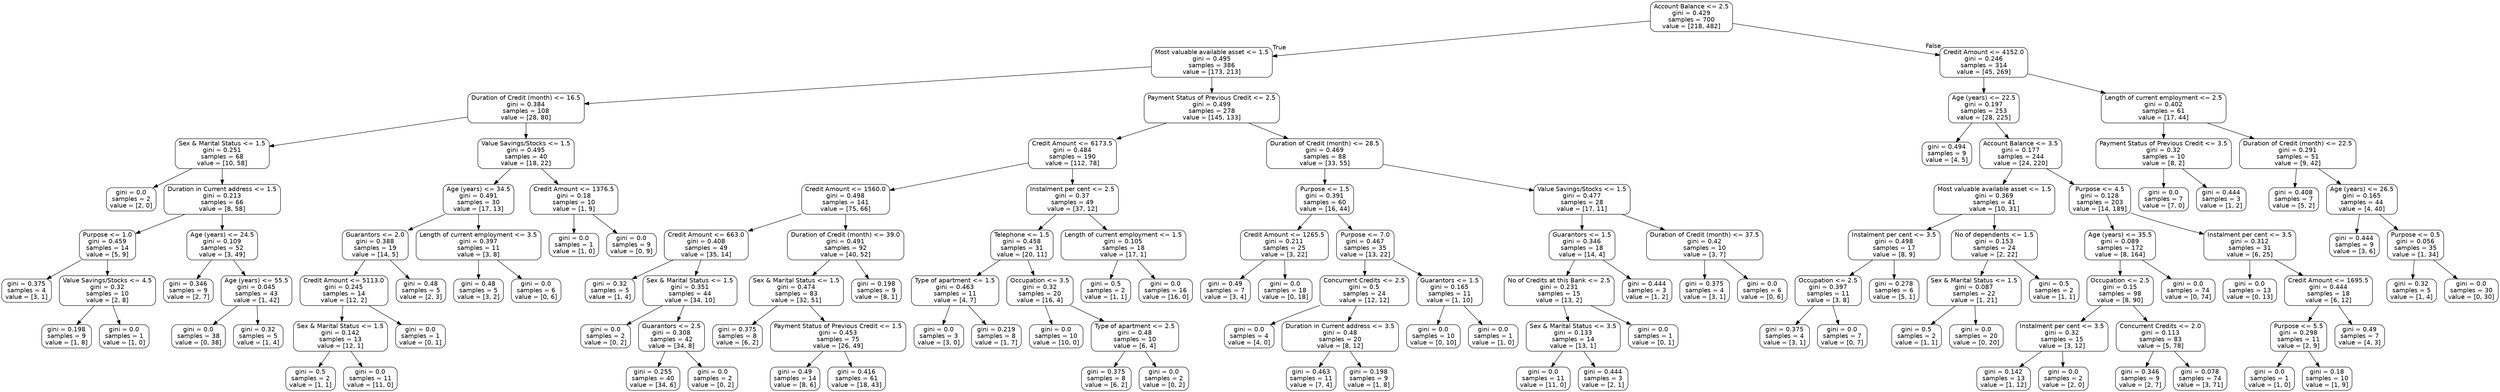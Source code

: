 digraph Tree {
node [shape=box, style="rounded", color="black", fontname=helvetica] ;
edge [fontname=helvetica] ;
0 [label="Account Balance <= 2.5\ngini = 0.429\nsamples = 700\nvalue = [218, 482]"] ;
1 [label="Most valuable available asset <= 1.5\ngini = 0.495\nsamples = 386\nvalue = [173, 213]"] ;
0 -> 1 [labeldistance=2.5, labelangle=45, headlabel="True"] ;
2 [label="Duration of Credit (month) <= 16.5\ngini = 0.384\nsamples = 108\nvalue = [28, 80]"] ;
1 -> 2 ;
3 [label="Sex & Marital Status <= 1.5\ngini = 0.251\nsamples = 68\nvalue = [10, 58]"] ;
2 -> 3 ;
4 [label="gini = 0.0\nsamples = 2\nvalue = [2, 0]"] ;
3 -> 4 ;
5 [label="Duration in Current address <= 1.5\ngini = 0.213\nsamples = 66\nvalue = [8, 58]"] ;
3 -> 5 ;
6 [label="Purpose <= 1.0\ngini = 0.459\nsamples = 14\nvalue = [5, 9]"] ;
5 -> 6 ;
7 [label="gini = 0.375\nsamples = 4\nvalue = [3, 1]"] ;
6 -> 7 ;
8 [label="Value Savings/Stocks <= 4.5\ngini = 0.32\nsamples = 10\nvalue = [2, 8]"] ;
6 -> 8 ;
9 [label="gini = 0.198\nsamples = 9\nvalue = [1, 8]"] ;
8 -> 9 ;
10 [label="gini = 0.0\nsamples = 1\nvalue = [1, 0]"] ;
8 -> 10 ;
11 [label="Age (years) <= 24.5\ngini = 0.109\nsamples = 52\nvalue = [3, 49]"] ;
5 -> 11 ;
12 [label="gini = 0.346\nsamples = 9\nvalue = [2, 7]"] ;
11 -> 12 ;
13 [label="Age (years) <= 55.5\ngini = 0.045\nsamples = 43\nvalue = [1, 42]"] ;
11 -> 13 ;
14 [label="gini = 0.0\nsamples = 38\nvalue = [0, 38]"] ;
13 -> 14 ;
15 [label="gini = 0.32\nsamples = 5\nvalue = [1, 4]"] ;
13 -> 15 ;
16 [label="Value Savings/Stocks <= 1.5\ngini = 0.495\nsamples = 40\nvalue = [18, 22]"] ;
2 -> 16 ;
17 [label="Age (years) <= 34.5\ngini = 0.491\nsamples = 30\nvalue = [17, 13]"] ;
16 -> 17 ;
18 [label="Guarantors <= 2.0\ngini = 0.388\nsamples = 19\nvalue = [14, 5]"] ;
17 -> 18 ;
19 [label="Credit Amount <= 5113.0\ngini = 0.245\nsamples = 14\nvalue = [12, 2]"] ;
18 -> 19 ;
20 [label="Sex & Marital Status <= 1.5\ngini = 0.142\nsamples = 13\nvalue = [12, 1]"] ;
19 -> 20 ;
21 [label="gini = 0.5\nsamples = 2\nvalue = [1, 1]"] ;
20 -> 21 ;
22 [label="gini = 0.0\nsamples = 11\nvalue = [11, 0]"] ;
20 -> 22 ;
23 [label="gini = 0.0\nsamples = 1\nvalue = [0, 1]"] ;
19 -> 23 ;
24 [label="gini = 0.48\nsamples = 5\nvalue = [2, 3]"] ;
18 -> 24 ;
25 [label="Length of current employment <= 3.5\ngini = 0.397\nsamples = 11\nvalue = [3, 8]"] ;
17 -> 25 ;
26 [label="gini = 0.48\nsamples = 5\nvalue = [3, 2]"] ;
25 -> 26 ;
27 [label="gini = 0.0\nsamples = 6\nvalue = [0, 6]"] ;
25 -> 27 ;
28 [label="Credit Amount <= 1376.5\ngini = 0.18\nsamples = 10\nvalue = [1, 9]"] ;
16 -> 28 ;
29 [label="gini = 0.0\nsamples = 1\nvalue = [1, 0]"] ;
28 -> 29 ;
30 [label="gini = 0.0\nsamples = 9\nvalue = [0, 9]"] ;
28 -> 30 ;
31 [label="Payment Status of Previous Credit <= 2.5\ngini = 0.499\nsamples = 278\nvalue = [145, 133]"] ;
1 -> 31 ;
32 [label="Credit Amount <= 6173.5\ngini = 0.484\nsamples = 190\nvalue = [112, 78]"] ;
31 -> 32 ;
33 [label="Credit Amount <= 1560.0\ngini = 0.498\nsamples = 141\nvalue = [75, 66]"] ;
32 -> 33 ;
34 [label="Credit Amount <= 663.0\ngini = 0.408\nsamples = 49\nvalue = [35, 14]"] ;
33 -> 34 ;
35 [label="gini = 0.32\nsamples = 5\nvalue = [1, 4]"] ;
34 -> 35 ;
36 [label="Sex & Marital Status <= 1.5\ngini = 0.351\nsamples = 44\nvalue = [34, 10]"] ;
34 -> 36 ;
37 [label="gini = 0.0\nsamples = 2\nvalue = [0, 2]"] ;
36 -> 37 ;
38 [label="Guarantors <= 2.5\ngini = 0.308\nsamples = 42\nvalue = [34, 8]"] ;
36 -> 38 ;
39 [label="gini = 0.255\nsamples = 40\nvalue = [34, 6]"] ;
38 -> 39 ;
40 [label="gini = 0.0\nsamples = 2\nvalue = [0, 2]"] ;
38 -> 40 ;
41 [label="Duration of Credit (month) <= 39.0\ngini = 0.491\nsamples = 92\nvalue = [40, 52]"] ;
33 -> 41 ;
42 [label="Sex & Marital Status <= 1.5\ngini = 0.474\nsamples = 83\nvalue = [32, 51]"] ;
41 -> 42 ;
43 [label="gini = 0.375\nsamples = 8\nvalue = [6, 2]"] ;
42 -> 43 ;
44 [label="Payment Status of Previous Credit <= 1.5\ngini = 0.453\nsamples = 75\nvalue = [26, 49]"] ;
42 -> 44 ;
45 [label="gini = 0.49\nsamples = 14\nvalue = [8, 6]"] ;
44 -> 45 ;
46 [label="gini = 0.416\nsamples = 61\nvalue = [18, 43]"] ;
44 -> 46 ;
47 [label="gini = 0.198\nsamples = 9\nvalue = [8, 1]"] ;
41 -> 47 ;
48 [label="Instalment per cent <= 2.5\ngini = 0.37\nsamples = 49\nvalue = [37, 12]"] ;
32 -> 48 ;
49 [label="Telephone <= 1.5\ngini = 0.458\nsamples = 31\nvalue = [20, 11]"] ;
48 -> 49 ;
50 [label="Type of apartment <= 1.5\ngini = 0.463\nsamples = 11\nvalue = [4, 7]"] ;
49 -> 50 ;
51 [label="gini = 0.0\nsamples = 3\nvalue = [3, 0]"] ;
50 -> 51 ;
52 [label="gini = 0.219\nsamples = 8\nvalue = [1, 7]"] ;
50 -> 52 ;
53 [label="Occupation <= 3.5\ngini = 0.32\nsamples = 20\nvalue = [16, 4]"] ;
49 -> 53 ;
54 [label="gini = 0.0\nsamples = 10\nvalue = [10, 0]"] ;
53 -> 54 ;
55 [label="Type of apartment <= 2.5\ngini = 0.48\nsamples = 10\nvalue = [6, 4]"] ;
53 -> 55 ;
56 [label="gini = 0.375\nsamples = 8\nvalue = [6, 2]"] ;
55 -> 56 ;
57 [label="gini = 0.0\nsamples = 2\nvalue = [0, 2]"] ;
55 -> 57 ;
58 [label="Length of current employment <= 1.5\ngini = 0.105\nsamples = 18\nvalue = [17, 1]"] ;
48 -> 58 ;
59 [label="gini = 0.5\nsamples = 2\nvalue = [1, 1]"] ;
58 -> 59 ;
60 [label="gini = 0.0\nsamples = 16\nvalue = [16, 0]"] ;
58 -> 60 ;
61 [label="Duration of Credit (month) <= 28.5\ngini = 0.469\nsamples = 88\nvalue = [33, 55]"] ;
31 -> 61 ;
62 [label="Purpose <= 1.5\ngini = 0.391\nsamples = 60\nvalue = [16, 44]"] ;
61 -> 62 ;
63 [label="Credit Amount <= 1265.5\ngini = 0.211\nsamples = 25\nvalue = [3, 22]"] ;
62 -> 63 ;
64 [label="gini = 0.49\nsamples = 7\nvalue = [3, 4]"] ;
63 -> 64 ;
65 [label="gini = 0.0\nsamples = 18\nvalue = [0, 18]"] ;
63 -> 65 ;
66 [label="Purpose <= 7.0\ngini = 0.467\nsamples = 35\nvalue = [13, 22]"] ;
62 -> 66 ;
67 [label="Concurrent Credits <= 2.5\ngini = 0.5\nsamples = 24\nvalue = [12, 12]"] ;
66 -> 67 ;
68 [label="gini = 0.0\nsamples = 4\nvalue = [4, 0]"] ;
67 -> 68 ;
69 [label="Duration in Current address <= 3.5\ngini = 0.48\nsamples = 20\nvalue = [8, 12]"] ;
67 -> 69 ;
70 [label="gini = 0.463\nsamples = 11\nvalue = [7, 4]"] ;
69 -> 70 ;
71 [label="gini = 0.198\nsamples = 9\nvalue = [1, 8]"] ;
69 -> 71 ;
72 [label="Guarantors <= 1.5\ngini = 0.165\nsamples = 11\nvalue = [1, 10]"] ;
66 -> 72 ;
73 [label="gini = 0.0\nsamples = 10\nvalue = [0, 10]"] ;
72 -> 73 ;
74 [label="gini = 0.0\nsamples = 1\nvalue = [1, 0]"] ;
72 -> 74 ;
75 [label="Value Savings/Stocks <= 1.5\ngini = 0.477\nsamples = 28\nvalue = [17, 11]"] ;
61 -> 75 ;
76 [label="Guarantors <= 1.5\ngini = 0.346\nsamples = 18\nvalue = [14, 4]"] ;
75 -> 76 ;
77 [label="No of Credits at this Bank <= 2.5\ngini = 0.231\nsamples = 15\nvalue = [13, 2]"] ;
76 -> 77 ;
78 [label="Sex & Marital Status <= 3.5\ngini = 0.133\nsamples = 14\nvalue = [13, 1]"] ;
77 -> 78 ;
79 [label="gini = 0.0\nsamples = 11\nvalue = [11, 0]"] ;
78 -> 79 ;
80 [label="gini = 0.444\nsamples = 3\nvalue = [2, 1]"] ;
78 -> 80 ;
81 [label="gini = 0.0\nsamples = 1\nvalue = [0, 1]"] ;
77 -> 81 ;
82 [label="gini = 0.444\nsamples = 3\nvalue = [1, 2]"] ;
76 -> 82 ;
83 [label="Duration of Credit (month) <= 37.5\ngini = 0.42\nsamples = 10\nvalue = [3, 7]"] ;
75 -> 83 ;
84 [label="gini = 0.375\nsamples = 4\nvalue = [3, 1]"] ;
83 -> 84 ;
85 [label="gini = 0.0\nsamples = 6\nvalue = [0, 6]"] ;
83 -> 85 ;
86 [label="Credit Amount <= 4152.0\ngini = 0.246\nsamples = 314\nvalue = [45, 269]"] ;
0 -> 86 [labeldistance=2.5, labelangle=-45, headlabel="False"] ;
87 [label="Age (years) <= 22.5\ngini = 0.197\nsamples = 253\nvalue = [28, 225]"] ;
86 -> 87 ;
88 [label="gini = 0.494\nsamples = 9\nvalue = [4, 5]"] ;
87 -> 88 ;
89 [label="Account Balance <= 3.5\ngini = 0.177\nsamples = 244\nvalue = [24, 220]"] ;
87 -> 89 ;
90 [label="Most valuable available asset <= 1.5\ngini = 0.369\nsamples = 41\nvalue = [10, 31]"] ;
89 -> 90 ;
91 [label="Instalment per cent <= 3.5\ngini = 0.498\nsamples = 17\nvalue = [8, 9]"] ;
90 -> 91 ;
92 [label="Occupation <= 2.5\ngini = 0.397\nsamples = 11\nvalue = [3, 8]"] ;
91 -> 92 ;
93 [label="gini = 0.375\nsamples = 4\nvalue = [3, 1]"] ;
92 -> 93 ;
94 [label="gini = 0.0\nsamples = 7\nvalue = [0, 7]"] ;
92 -> 94 ;
95 [label="gini = 0.278\nsamples = 6\nvalue = [5, 1]"] ;
91 -> 95 ;
96 [label="No of dependents <= 1.5\ngini = 0.153\nsamples = 24\nvalue = [2, 22]"] ;
90 -> 96 ;
97 [label="Sex & Marital Status <= 1.5\ngini = 0.087\nsamples = 22\nvalue = [1, 21]"] ;
96 -> 97 ;
98 [label="gini = 0.5\nsamples = 2\nvalue = [1, 1]"] ;
97 -> 98 ;
99 [label="gini = 0.0\nsamples = 20\nvalue = [0, 20]"] ;
97 -> 99 ;
100 [label="gini = 0.5\nsamples = 2\nvalue = [1, 1]"] ;
96 -> 100 ;
101 [label="Purpose <= 4.5\ngini = 0.128\nsamples = 203\nvalue = [14, 189]"] ;
89 -> 101 ;
102 [label="Age (years) <= 35.5\ngini = 0.089\nsamples = 172\nvalue = [8, 164]"] ;
101 -> 102 ;
103 [label="Occupation <= 2.5\ngini = 0.15\nsamples = 98\nvalue = [8, 90]"] ;
102 -> 103 ;
104 [label="Instalment per cent <= 3.5\ngini = 0.32\nsamples = 15\nvalue = [3, 12]"] ;
103 -> 104 ;
105 [label="gini = 0.142\nsamples = 13\nvalue = [1, 12]"] ;
104 -> 105 ;
106 [label="gini = 0.0\nsamples = 2\nvalue = [2, 0]"] ;
104 -> 106 ;
107 [label="Concurrent Credits <= 2.0\ngini = 0.113\nsamples = 83\nvalue = [5, 78]"] ;
103 -> 107 ;
108 [label="gini = 0.346\nsamples = 9\nvalue = [2, 7]"] ;
107 -> 108 ;
109 [label="gini = 0.078\nsamples = 74\nvalue = [3, 71]"] ;
107 -> 109 ;
110 [label="gini = 0.0\nsamples = 74\nvalue = [0, 74]"] ;
102 -> 110 ;
111 [label="Instalment per cent <= 3.5\ngini = 0.312\nsamples = 31\nvalue = [6, 25]"] ;
101 -> 111 ;
112 [label="gini = 0.0\nsamples = 13\nvalue = [0, 13]"] ;
111 -> 112 ;
113 [label="Credit Amount <= 1695.5\ngini = 0.444\nsamples = 18\nvalue = [6, 12]"] ;
111 -> 113 ;
114 [label="Purpose <= 5.5\ngini = 0.298\nsamples = 11\nvalue = [2, 9]"] ;
113 -> 114 ;
115 [label="gini = 0.0\nsamples = 1\nvalue = [1, 0]"] ;
114 -> 115 ;
116 [label="gini = 0.18\nsamples = 10\nvalue = [1, 9]"] ;
114 -> 116 ;
117 [label="gini = 0.49\nsamples = 7\nvalue = [4, 3]"] ;
113 -> 117 ;
118 [label="Length of current employment <= 2.5\ngini = 0.402\nsamples = 61\nvalue = [17, 44]"] ;
86 -> 118 ;
119 [label="Payment Status of Previous Credit <= 3.5\ngini = 0.32\nsamples = 10\nvalue = [8, 2]"] ;
118 -> 119 ;
120 [label="gini = 0.0\nsamples = 7\nvalue = [7, 0]"] ;
119 -> 120 ;
121 [label="gini = 0.444\nsamples = 3\nvalue = [1, 2]"] ;
119 -> 121 ;
122 [label="Duration of Credit (month) <= 22.5\ngini = 0.291\nsamples = 51\nvalue = [9, 42]"] ;
118 -> 122 ;
123 [label="gini = 0.408\nsamples = 7\nvalue = [5, 2]"] ;
122 -> 123 ;
124 [label="Age (years) <= 26.5\ngini = 0.165\nsamples = 44\nvalue = [4, 40]"] ;
122 -> 124 ;
125 [label="gini = 0.444\nsamples = 9\nvalue = [3, 6]"] ;
124 -> 125 ;
126 [label="Purpose <= 0.5\ngini = 0.056\nsamples = 35\nvalue = [1, 34]"] ;
124 -> 126 ;
127 [label="gini = 0.32\nsamples = 5\nvalue = [1, 4]"] ;
126 -> 127 ;
128 [label="gini = 0.0\nsamples = 30\nvalue = [0, 30]"] ;
126 -> 128 ;
}